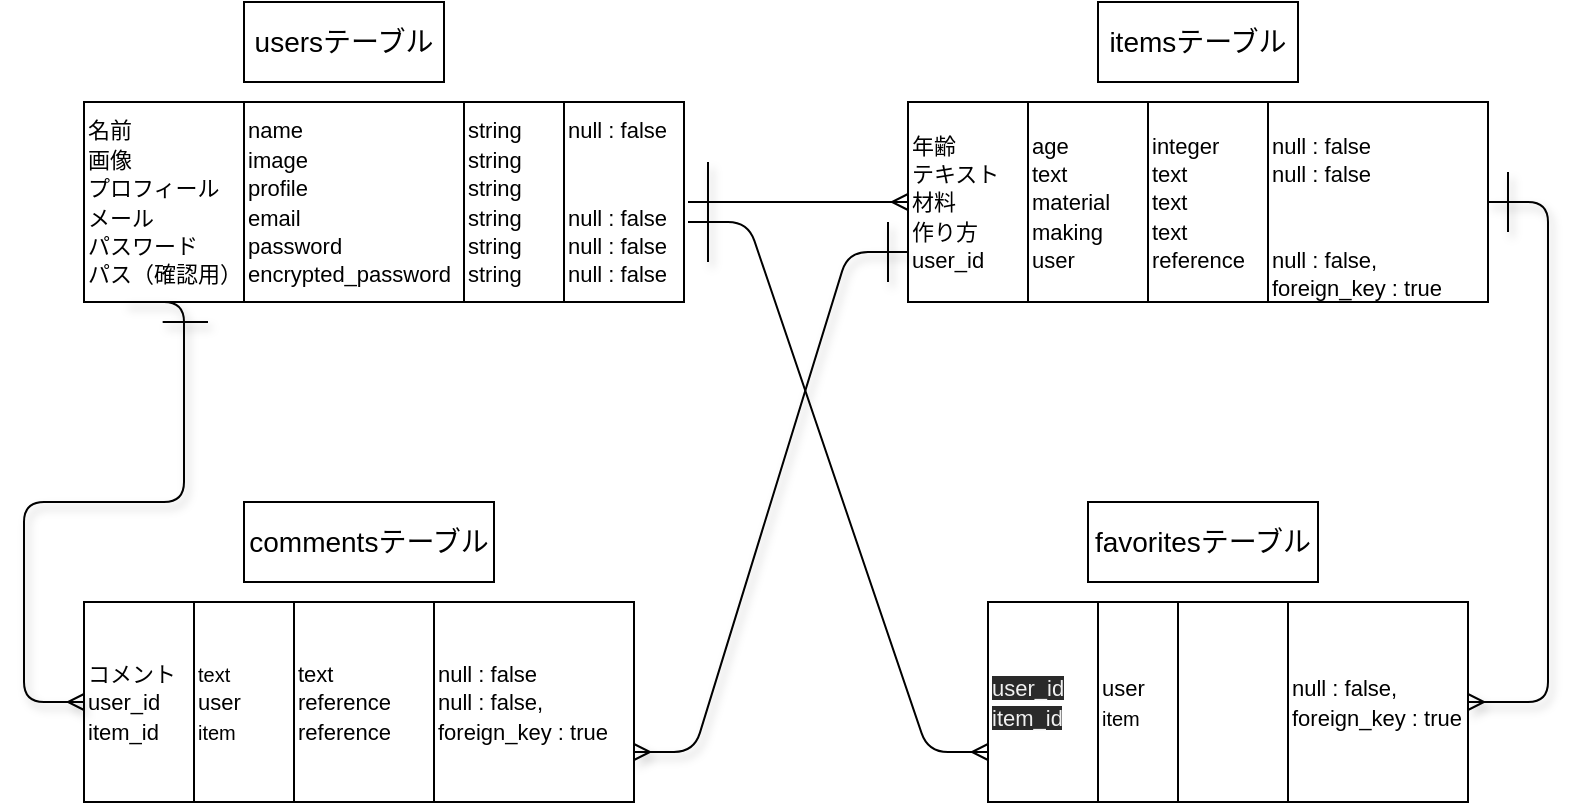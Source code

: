 <mxfile>
    <diagram id="LMLayagSjrZAsujKHjCl" name="ページ1">
        <mxGraphModel dx="740" dy="405" grid="1" gridSize="10" guides="1" tooltips="1" connect="1" arrows="1" fold="1" page="1" pageScale="1" pageWidth="827" pageHeight="1169" math="0" shadow="0">
            <root>
                <mxCell id="0"/>
                <mxCell id="1" parent="0"/>
                <mxCell id="41" value="&lt;font style=&quot;font-size: 11px&quot;&gt;名前&lt;br&gt;画像&lt;br&gt;プロフィール&lt;br&gt;メール&lt;br&gt;パスワード&lt;br&gt;パス（確認用）&lt;/font&gt;" style="whiteSpace=wrap;html=1;align=left;" parent="1" vertex="1">
                    <mxGeometry x="68" y="80" width="80" height="100" as="geometry"/>
                </mxCell>
                <mxCell id="42" value="&lt;font style=&quot;font-size: 11px&quot;&gt;name&lt;br&gt;image&lt;br&gt;profile&lt;br&gt;email&lt;br&gt;password&lt;br&gt;encrypted_password&lt;/font&gt;" style="whiteSpace=wrap;html=1;align=left;" parent="1" vertex="1">
                    <mxGeometry x="148" y="80" width="110" height="100" as="geometry"/>
                </mxCell>
                <mxCell id="43" value="&lt;span style=&quot;font-size: 11px&quot;&gt;string&lt;br&gt;&lt;/span&gt;&lt;span style=&quot;font-size: 11px&quot;&gt;string&lt;br&gt;&lt;/span&gt;&lt;span style=&quot;font-size: 11px&quot;&gt;string&lt;br&gt;&lt;/span&gt;&lt;span style=&quot;font-size: 11px&quot;&gt;string&lt;br&gt;&lt;/span&gt;&lt;span style=&quot;font-size: 11px&quot;&gt;string&lt;br&gt;&lt;/span&gt;&lt;span style=&quot;font-size: 11px&quot;&gt;string&lt;/span&gt;&lt;span style=&quot;font-size: 11px&quot;&gt;&lt;br&gt;&lt;/span&gt;" style="whiteSpace=wrap;html=1;align=left;" parent="1" vertex="1">
                    <mxGeometry x="258" y="80" width="50" height="100" as="geometry"/>
                </mxCell>
                <mxCell id="44" value="&lt;font style=&quot;font-size: 14px&quot;&gt;usersテーブル&lt;/font&gt;" style="whiteSpace=wrap;html=1;align=center;fontSize=9;" parent="1" vertex="1">
                    <mxGeometry x="148" y="30" width="100" height="40" as="geometry"/>
                </mxCell>
                <mxCell id="46" value="&lt;font style=&quot;font-size: 11px&quot;&gt;年齢&lt;br&gt;テキスト&lt;br&gt;材料&lt;br&gt;作り方&lt;br&gt;user_id&lt;span style=&quot;white-space: pre&quot;&gt;&#9;&lt;/span&gt;&lt;br&gt;&lt;/font&gt;" style="whiteSpace=wrap;html=1;align=left;" parent="1" vertex="1">
                    <mxGeometry x="480" y="80" width="60" height="100" as="geometry"/>
                </mxCell>
                <mxCell id="47" value="&lt;font style=&quot;font-size: 11px&quot;&gt;age&lt;br&gt;text&lt;br&gt;material&lt;br&gt;making&lt;br&gt;user&lt;br&gt;&lt;/font&gt;" style="whiteSpace=wrap;html=1;align=left;" parent="1" vertex="1">
                    <mxGeometry x="540" y="80" width="60" height="100" as="geometry"/>
                </mxCell>
                <mxCell id="48" value="&lt;font&gt;&lt;span style=&quot;font-size: 11px&quot;&gt;integer&lt;br&gt;text&lt;/span&gt;&lt;br&gt;&lt;span style=&quot;font-size: 11px&quot;&gt;text&lt;/span&gt;&lt;br&gt;&lt;span style=&quot;font-size: 11px&quot;&gt;text&lt;br&gt;reference&lt;br&gt;&lt;/span&gt;&lt;/font&gt;" style="whiteSpace=wrap;html=1;align=left;" parent="1" vertex="1">
                    <mxGeometry x="600" y="80" width="60" height="100" as="geometry"/>
                </mxCell>
                <mxCell id="49" value="&lt;font style=&quot;font-size: 14px&quot;&gt;itemsテーブル&lt;/font&gt;" style="whiteSpace=wrap;html=1;align=center;fontSize=9;" parent="1" vertex="1">
                    <mxGeometry x="575" y="30" width="100" height="40" as="geometry"/>
                </mxCell>
                <mxCell id="50" value="&lt;meta charset=&quot;utf-8&quot;&gt;&lt;span style=&quot;color: rgb(240, 240, 240); font-family: helvetica; font-size: 11px; font-style: normal; font-weight: 400; letter-spacing: normal; text-align: left; text-indent: 0px; text-transform: none; word-spacing: 0px; background-color: rgb(42, 42, 42); display: inline; float: none;&quot;&gt;user_id&lt;/span&gt;&lt;br style=&quot;color: rgb(240, 240, 240); font-family: helvetica; font-size: 11px; font-style: normal; font-weight: 400; letter-spacing: normal; text-align: left; text-indent: 0px; text-transform: none; word-spacing: 0px; background-color: rgb(42, 42, 42);&quot;&gt;&lt;span style=&quot;color: rgb(240, 240, 240); font-family: helvetica; font-size: 11px; font-style: normal; font-weight: 400; letter-spacing: normal; text-align: left; text-indent: 0px; text-transform: none; word-spacing: 0px; background-color: rgb(42, 42, 42); display: inline; float: none;&quot;&gt;item_id&lt;/span&gt;" style="whiteSpace=wrap;html=1;align=left;" parent="1" vertex="1">
                    <mxGeometry x="520" y="330" width="55" height="100" as="geometry"/>
                </mxCell>
                <mxCell id="51" value="&lt;span style=&quot;font-size: 11px&quot;&gt;user&lt;br&gt;&lt;/span&gt;&lt;font style=&quot;font-size: 10px&quot;&gt;item&lt;/font&gt;" style="whiteSpace=wrap;html=1;align=left;" parent="1" vertex="1">
                    <mxGeometry x="575" y="330" width="40" height="100" as="geometry"/>
                </mxCell>
                <mxCell id="52" value="" style="whiteSpace=wrap;html=1;align=left;" parent="1" vertex="1">
                    <mxGeometry x="615" y="330" width="60" height="100" as="geometry"/>
                </mxCell>
                <mxCell id="53" value="&lt;font style=&quot;font-size: 14px&quot;&gt;favoritesテーブル&lt;/font&gt;" style="whiteSpace=wrap;html=1;align=center;fontSize=9;" parent="1" vertex="1">
                    <mxGeometry x="570" y="280" width="115" height="40" as="geometry"/>
                </mxCell>
                <mxCell id="54" value="&lt;font style=&quot;font-size: 11px&quot;&gt;コメント&lt;br&gt;user_id&lt;br&gt;item_id&lt;br&gt;&lt;/font&gt;" style="whiteSpace=wrap;html=1;align=left;" parent="1" vertex="1">
                    <mxGeometry x="68" y="330" width="80" height="100" as="geometry"/>
                </mxCell>
                <mxCell id="55" value="&lt;font&gt;&lt;font style=&quot;font-size: 10px&quot;&gt;text&lt;br&gt;&lt;/font&gt;&lt;span style=&quot;font-size: 11px&quot;&gt;user&lt;br&gt;&lt;/span&gt;&lt;font style=&quot;font-size: 10px&quot;&gt;item&lt;/font&gt;&lt;br&gt;&lt;/font&gt;" style="whiteSpace=wrap;html=1;align=left;" parent="1" vertex="1">
                    <mxGeometry x="123" y="330" width="50" height="100" as="geometry"/>
                </mxCell>
                <mxCell id="56" value="&lt;font style=&quot;font-size: 11px&quot;&gt;text&lt;br&gt;reference&lt;br&gt;reference&lt;br&gt;&lt;/font&gt;" style="whiteSpace=wrap;html=1;align=left;" parent="1" vertex="1">
                    <mxGeometry x="173" y="330" width="70" height="100" as="geometry"/>
                </mxCell>
                <mxCell id="57" value="&lt;font style=&quot;font-size: 14px&quot;&gt;commentsテーブル&lt;/font&gt;" style="whiteSpace=wrap;html=1;align=center;fontSize=9;" parent="1" vertex="1">
                    <mxGeometry x="148" y="280" width="125" height="40" as="geometry"/>
                </mxCell>
                <mxCell id="60" value="&lt;font style=&quot;font-size: 11px&quot;&gt;&lt;br&gt;null : false&lt;br&gt;null : false&lt;br&gt;&lt;br&gt;&lt;br&gt;null : false, foreign_key : true&lt;/font&gt;" style="whiteSpace=wrap;html=1;align=left;" parent="1" vertex="1">
                    <mxGeometry x="660" y="80" width="110" height="100" as="geometry"/>
                </mxCell>
                <mxCell id="61" value="&lt;font style=&quot;font-size: 11px&quot;&gt;null : false&lt;br&gt;&lt;br&gt;&lt;br&gt;null : false&lt;br&gt;null : false&lt;br&gt;null : false&lt;br&gt;&lt;/font&gt;" style="whiteSpace=wrap;html=1;align=left;" parent="1" vertex="1">
                    <mxGeometry x="308" y="80" width="60" height="100" as="geometry"/>
                </mxCell>
                <mxCell id="65" value="&lt;font style=&quot;font-size: 11px&quot;&gt;null : false&lt;br&gt;null : false, foreign_key : true&lt;/font&gt;" style="whiteSpace=wrap;html=1;align=left;" parent="1" vertex="1">
                    <mxGeometry x="243" y="330" width="100" height="100" as="geometry"/>
                </mxCell>
                <mxCell id="66" value="&lt;font style=&quot;font-size: 11px&quot;&gt;null : false, foreign_key : true&lt;/font&gt;" style="whiteSpace=wrap;html=1;align=left;" parent="1" vertex="1">
                    <mxGeometry x="670" y="330" width="90" height="100" as="geometry"/>
                </mxCell>
                <mxCell id="68" value="" style="edgeStyle=entityRelationEdgeStyle;fontSize=12;html=1;endArrow=ERmany;fontFamily=Verdana;entryX=0;entryY=0.5;entryDx=0;entryDy=0;" parent="1" target="46" edge="1">
                    <mxGeometry width="100" height="100" relative="1" as="geometry">
                        <mxPoint x="370" y="130" as="sourcePoint"/>
                        <mxPoint x="470" y="140" as="targetPoint"/>
                    </mxGeometry>
                </mxCell>
                <mxCell id="69" value="" style="edgeStyle=entityRelationEdgeStyle;fontSize=12;html=1;endArrow=ERmany;fontFamily=Verdana;entryX=0;entryY=0.75;entryDx=0;entryDy=0;" parent="1" target="50" edge="1">
                    <mxGeometry width="100" height="100" relative="1" as="geometry">
                        <mxPoint x="370" y="140" as="sourcePoint"/>
                        <mxPoint x="480" y="160" as="targetPoint"/>
                    </mxGeometry>
                </mxCell>
                <mxCell id="76" value="" style="edgeStyle=entityRelationEdgeStyle;fontSize=12;html=1;endArrow=ERmany;shadow=1;fontFamily=Verdana;entryX=1;entryY=0.5;entryDx=0;entryDy=0;" parent="1" source="60" target="66" edge="1">
                    <mxGeometry width="100" height="100" relative="1" as="geometry">
                        <mxPoint x="750" y="290" as="sourcePoint"/>
                        <mxPoint x="850" y="190" as="targetPoint"/>
                    </mxGeometry>
                </mxCell>
                <mxCell id="80" value="" style="edgeStyle=entityRelationEdgeStyle;fontSize=12;html=1;endArrow=ERmany;shadow=1;fontFamily=Verdana;entryX=1;entryY=0.75;entryDx=0;entryDy=0;exitX=0;exitY=0.75;exitDx=0;exitDy=0;" parent="1" source="46" target="65" edge="1">
                    <mxGeometry width="100" height="100" relative="1" as="geometry">
                        <mxPoint x="590" y="230" as="sourcePoint"/>
                        <mxPoint x="380" y="361.852" as="targetPoint"/>
                    </mxGeometry>
                </mxCell>
                <mxCell id="90" value="" style="edgeStyle=entityRelationEdgeStyle;fontSize=12;html=1;endArrow=ERmany;rounded=1;shadow=1;labelBackgroundColor=default;fontFamily=Verdana;fontColor=default;strokeColor=default;shape=connector;exitX=0.25;exitY=1;exitDx=0;exitDy=0;" parent="1" source="41" edge="1">
                    <mxGeometry width="100" height="100" relative="1" as="geometry">
                        <mxPoint x="-32" y="480" as="sourcePoint"/>
                        <mxPoint x="68" y="380" as="targetPoint"/>
                    </mxGeometry>
                </mxCell>
                <mxCell id="91" value="" style="endArrow=none;html=1;rounded=0;shadow=1;labelBackgroundColor=default;fontFamily=Verdana;fontSize=12;fontColor=default;strokeColor=default;shape=connector;" parent="1" edge="1">
                    <mxGeometry relative="1" as="geometry">
                        <mxPoint x="380" y="160" as="sourcePoint"/>
                        <mxPoint x="380" y="110" as="targetPoint"/>
                    </mxGeometry>
                </mxCell>
                <mxCell id="92" value="" style="endArrow=none;html=1;rounded=0;shadow=1;labelBackgroundColor=default;fontFamily=Verdana;fontSize=12;fontColor=default;strokeColor=default;shape=connector;" parent="1" edge="1">
                    <mxGeometry relative="1" as="geometry">
                        <mxPoint x="470" y="170" as="sourcePoint"/>
                        <mxPoint x="470" y="140" as="targetPoint"/>
                    </mxGeometry>
                </mxCell>
                <mxCell id="93" value="" style="endArrow=none;html=1;rounded=0;shadow=1;labelBackgroundColor=default;fontFamily=Verdana;fontSize=12;fontColor=default;strokeColor=default;shape=connector;" parent="1" edge="1">
                    <mxGeometry relative="1" as="geometry">
                        <mxPoint x="780" y="145" as="sourcePoint"/>
                        <mxPoint x="780" y="115" as="targetPoint"/>
                    </mxGeometry>
                </mxCell>
                <mxCell id="94" value="" style="endArrow=none;html=1;rounded=0;shadow=1;labelBackgroundColor=default;fontFamily=Verdana;fontSize=12;fontColor=default;strokeColor=default;shape=connector;" parent="1" edge="1">
                    <mxGeometry relative="1" as="geometry">
                        <mxPoint x="107.33" y="190" as="sourcePoint"/>
                        <mxPoint x="130" y="190" as="targetPoint"/>
                    </mxGeometry>
                </mxCell>
            </root>
        </mxGraphModel>
    </diagram>
</mxfile>